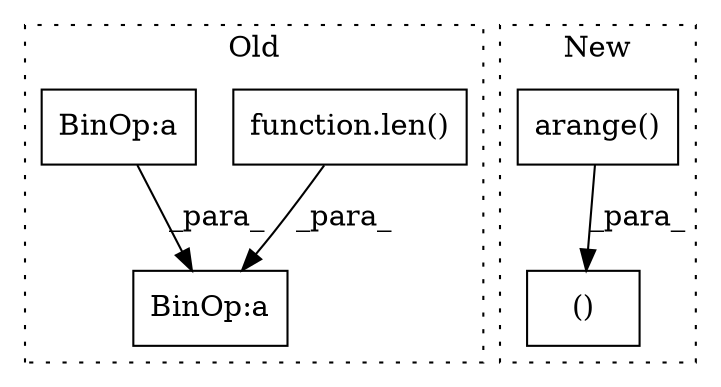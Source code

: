 digraph G {
subgraph cluster0 {
1 [label="function.len()" a="75" s="6322,6339" l="4,1" shape="box"];
3 [label="BinOp:a" a="82" s="6390" l="20" shape="box"];
5 [label="BinOp:a" a="82" s="6390" l="3" shape="box"];
label = "Old";
style="dotted";
}
subgraph cluster1 {
2 [label="arange()" a="75" s="4754,4777" l="13,1" shape="box"];
4 [label="()" a="54" s="4792" l="22" shape="box"];
label = "New";
style="dotted";
}
1 -> 3 [label="_para_"];
2 -> 4 [label="_para_"];
5 -> 3 [label="_para_"];
}